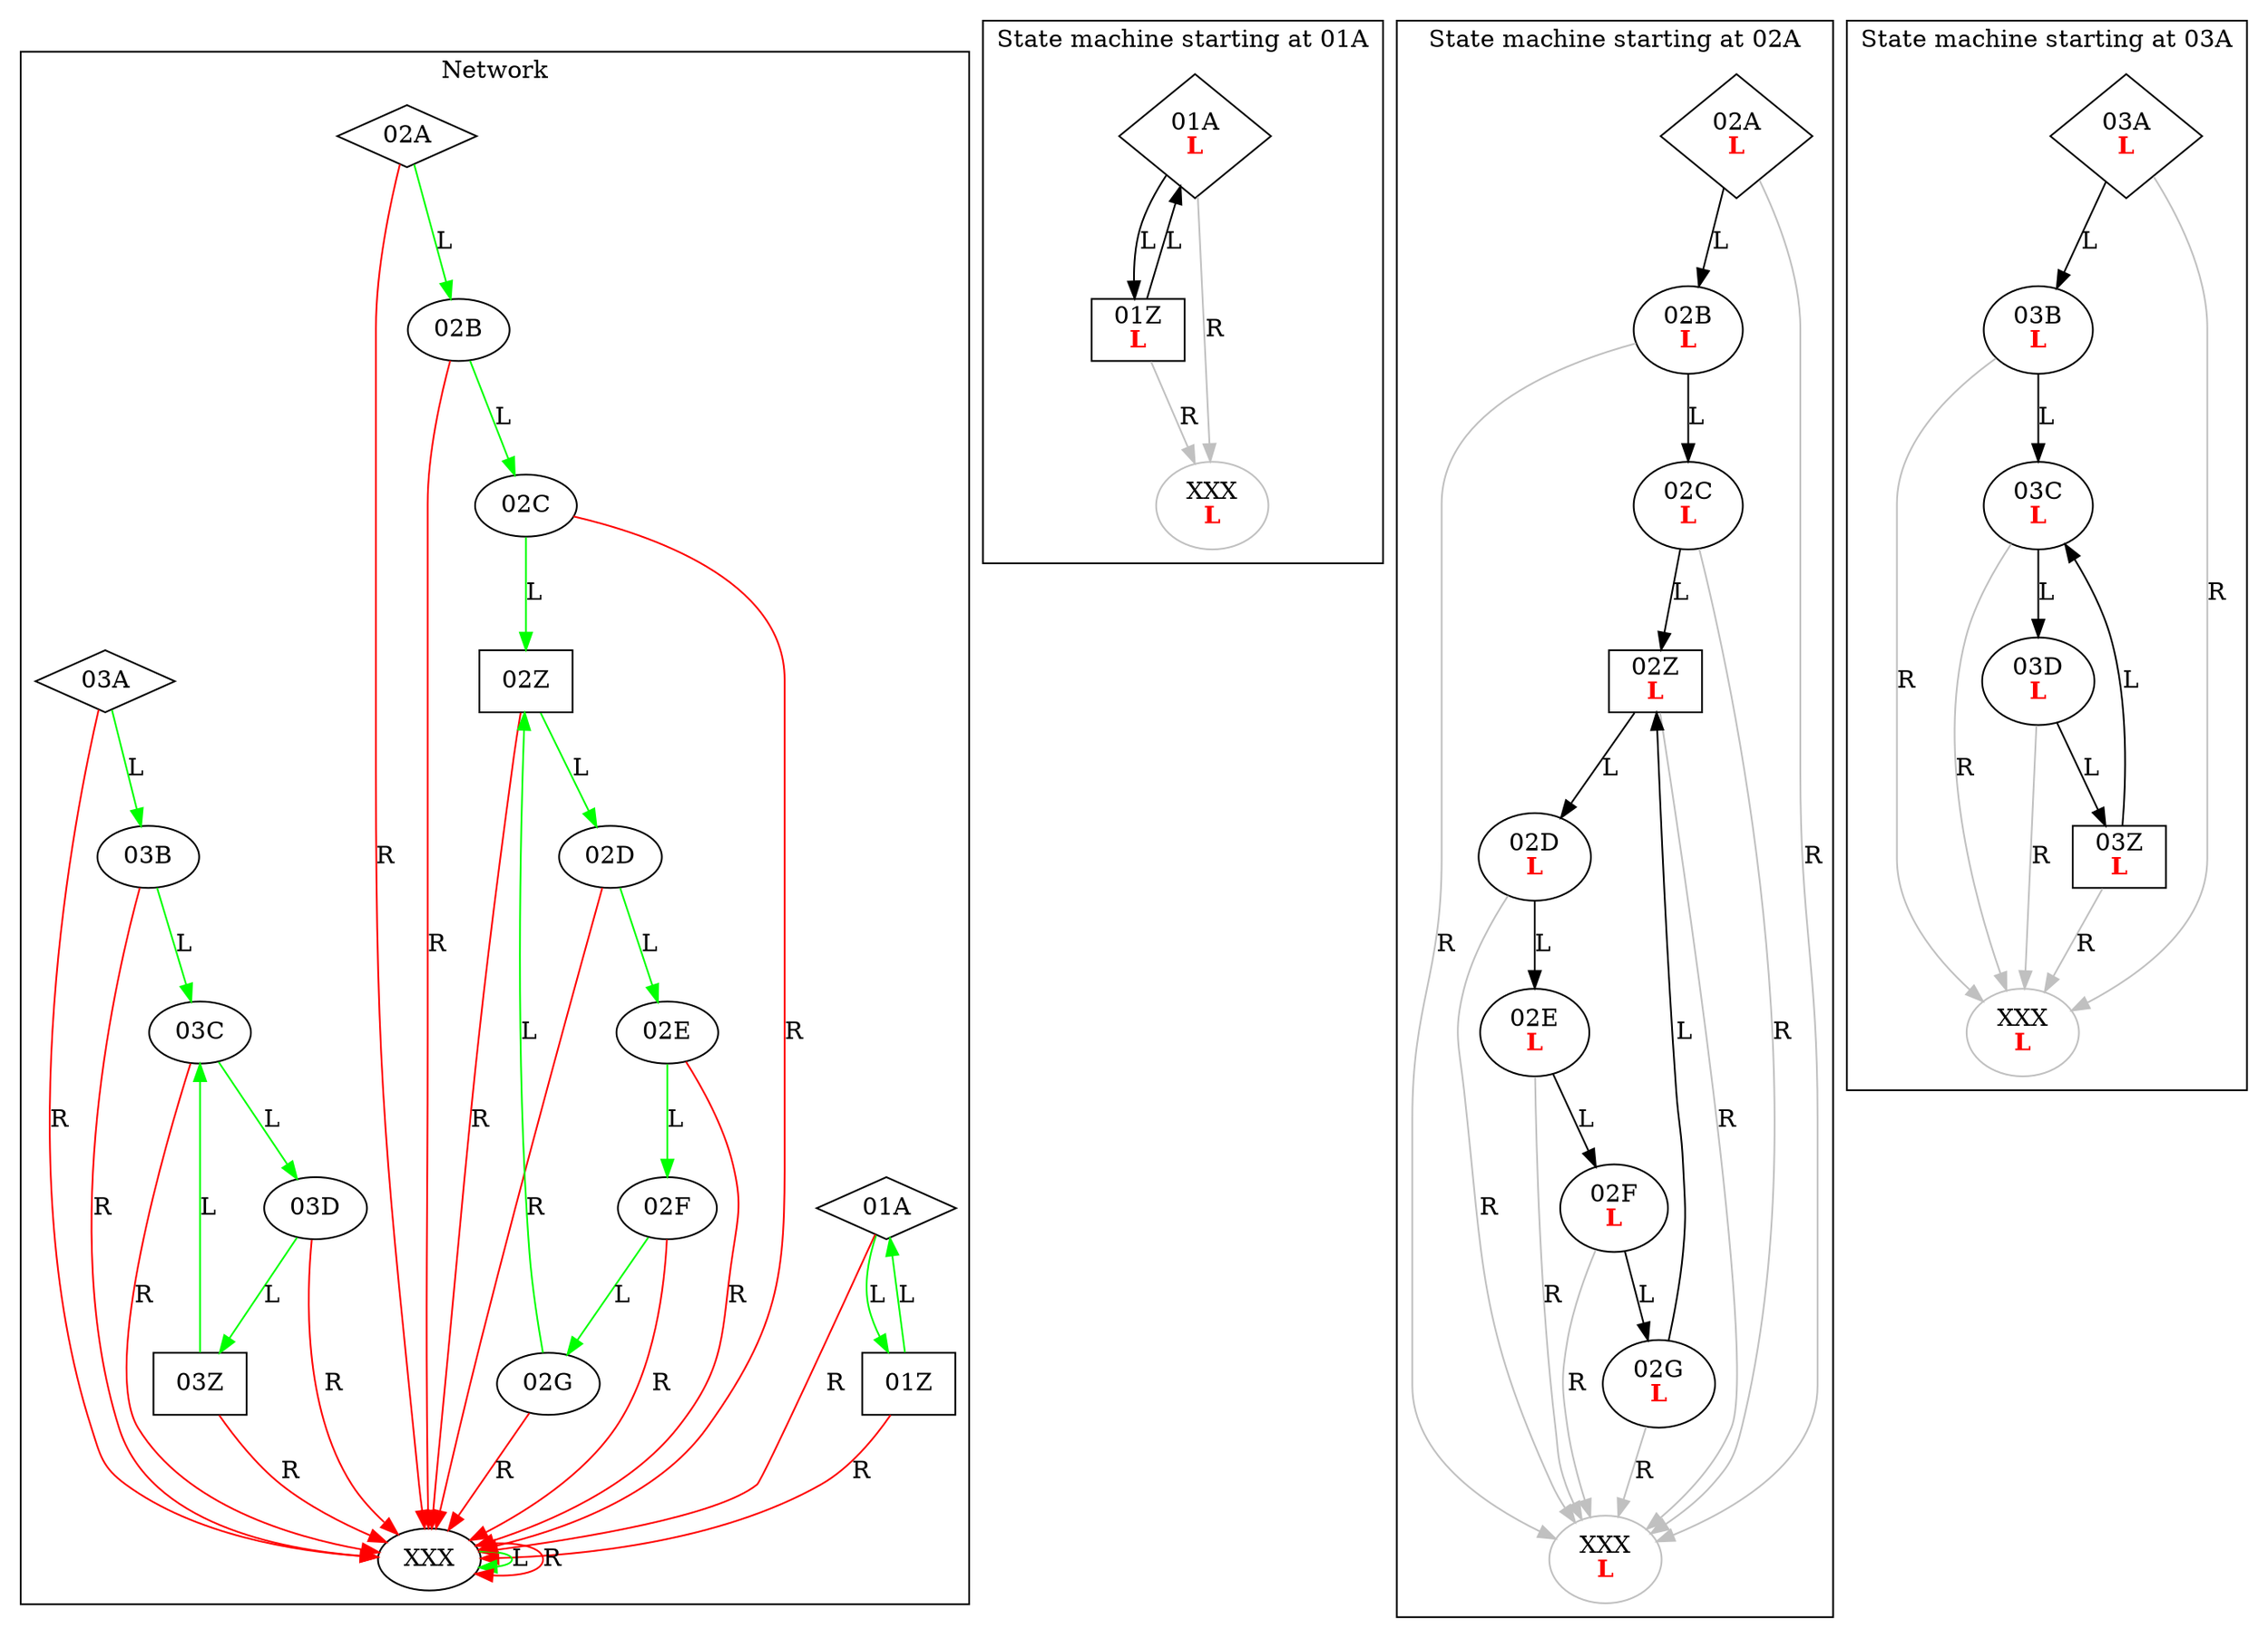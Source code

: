 digraph G {
	subgraph cluster {
	label = "Network"
	color=black
		_01A [label="01A",shape=diamond]
		_01A -> _01Z [color=green,label=L]
		_01A -> _XXX [color=red,label=R]
		_01Z [label="01Z",shape=rect]
		_01Z -> _01A [color=green,label=L]
		_01Z -> _XXX [color=red,label=R]
		_02A [label="02A",shape=diamond]
		_02A -> _02B [color=green,label=L]
		_02A -> _XXX [color=red,label=R]
		_02B [label="02B",shape=ellipse]
		_02B -> _02C [color=green,label=L]
		_02B -> _XXX [color=red,label=R]
		_02C [label="02C",shape=ellipse]
		_02C -> _02Z [color=green,label=L]
		_02C -> _XXX [color=red,label=R]
		_02Z [label="02Z",shape=rect]
		_02Z -> _02D [color=green,label=L]
		_02Z -> _XXX [color=red,label=R]
		_02D [label="02D",shape=ellipse]
		_02D -> _02E [color=green,label=L]
		_02D -> _XXX [color=red,label=R]
		_02E [label="02E",shape=ellipse]
		_02E -> _02F [color=green,label=L]
		_02E -> _XXX [color=red,label=R]
		_02F [label="02F",shape=ellipse]
		_02F -> _02G [color=green,label=L]
		_02F -> _XXX [color=red,label=R]
		_02G [label="02G",shape=ellipse]
		_02G -> _02Z [color=green,label=L]
		_02G -> _XXX [color=red,label=R]
		_03A [label="03A",shape=diamond]
		_03A -> _03B [color=green,label=L]
		_03A -> _XXX [color=red,label=R]
		_03B [label="03B",shape=ellipse]
		_03B -> _03C [color=green,label=L]
		_03B -> _XXX [color=red,label=R]
		_03C [label="03C",shape=ellipse]
		_03C -> _03D [color=green,label=L]
		_03C -> _XXX [color=red,label=R]
		_03D [label="03D",shape=ellipse]
		_03D -> _03Z [color=green,label=L]
		_03D -> _XXX [color=red,label=R]
		_03Z [label="03Z",shape=rect]
		_03Z -> _03C [color=green,label=L]
		_03Z -> _XXX [color=red,label=R]
		_XXX [label="XXX",shape=ellipse]
		_XXX -> _XXX [color=green,label=L]
		_XXX -> _XXX [color=red,label=R]
	}

	subgraph cluster_01A {
		label = "State machine starting at 01A"
		color = black
		_walk_01A_01A_0 [shape=diamond,label=<01A<br/><font color="red"><b>L</b></font>>]
		_walk_01A_01A_0 -> _walk_01A_01Z_0 [label=L]
		_walk_01A_01A_0 -> _walk_01A_XXX_0 [label=R,color=gray]
		_walk_01A_01Z_0 [shape=rect,label=<01Z<br/><font color="red"><b>L</b></font>>]
		_walk_01A_01Z_0 -> _walk_01A_01A_0 [label=L]
		_walk_01A_01Z_0 -> _walk_01A_XXX_0 [label=R,color=gray]
		_walk_01A_XXX_0 [shape=ellipse,label=<XXX<br/><font color="red"><b>L</b></font>>,color=gray]
	}

	subgraph cluster_02A {
		label = "State machine starting at 02A"
		color = black
		_walk_02A_02A_0 [shape=diamond,label=<02A<br/><font color="red"><b>L</b></font>>]
		_walk_02A_02A_0 -> _walk_02A_02B_0 [label=L]
		_walk_02A_02A_0 -> _walk_02A_XXX_0 [label=R,color=gray]
		_walk_02A_02B_0 [shape=ellipse,label=<02B<br/><font color="red"><b>L</b></font>>]
		_walk_02A_02B_0 -> _walk_02A_02C_0 [label=L]
		_walk_02A_02B_0 -> _walk_02A_XXX_0 [label=R,color=gray]
		_walk_02A_02C_0 [shape=ellipse,label=<02C<br/><font color="red"><b>L</b></font>>]
		_walk_02A_02C_0 -> _walk_02A_02Z_0 [label=L]
		_walk_02A_02C_0 -> _walk_02A_XXX_0 [label=R,color=gray]
		_walk_02A_02Z_0 [shape=rect,label=<02Z<br/><font color="red"><b>L</b></font>>]
		_walk_02A_02Z_0 -> _walk_02A_02D_0 [label=L]
		_walk_02A_02Z_0 -> _walk_02A_XXX_0 [label=R,color=gray]
		_walk_02A_02D_0 [shape=ellipse,label=<02D<br/><font color="red"><b>L</b></font>>]
		_walk_02A_02D_0 -> _walk_02A_02E_0 [label=L]
		_walk_02A_02D_0 -> _walk_02A_XXX_0 [label=R,color=gray]
		_walk_02A_02E_0 [shape=ellipse,label=<02E<br/><font color="red"><b>L</b></font>>]
		_walk_02A_02E_0 -> _walk_02A_02F_0 [label=L]
		_walk_02A_02E_0 -> _walk_02A_XXX_0 [label=R,color=gray]
		_walk_02A_02F_0 [shape=ellipse,label=<02F<br/><font color="red"><b>L</b></font>>]
		_walk_02A_02F_0 -> _walk_02A_02G_0 [label=L]
		_walk_02A_02F_0 -> _walk_02A_XXX_0 [label=R,color=gray]
		_walk_02A_02G_0 [shape=ellipse,label=<02G<br/><font color="red"><b>L</b></font>>]
		_walk_02A_02G_0 -> _walk_02A_02Z_0 [label=L]
		_walk_02A_02G_0 -> _walk_02A_XXX_0 [label=R,color=gray]
		_walk_02A_XXX_0 [shape=ellipse,label=<XXX<br/><font color="red"><b>L</b></font>>,color=gray]
	}

	subgraph cluster_03A {
		label = "State machine starting at 03A"
		color = black
		_walk_03A_03A_0 [shape=diamond,label=<03A<br/><font color="red"><b>L</b></font>>]
		_walk_03A_03A_0 -> _walk_03A_03B_0 [label=L]
		_walk_03A_03A_0 -> _walk_03A_XXX_0 [label=R,color=gray]
		_walk_03A_03B_0 [shape=ellipse,label=<03B<br/><font color="red"><b>L</b></font>>]
		_walk_03A_03B_0 -> _walk_03A_03C_0 [label=L]
		_walk_03A_03B_0 -> _walk_03A_XXX_0 [label=R,color=gray]
		_walk_03A_03C_0 [shape=ellipse,label=<03C<br/><font color="red"><b>L</b></font>>]
		_walk_03A_03C_0 -> _walk_03A_03D_0 [label=L]
		_walk_03A_03C_0 -> _walk_03A_XXX_0 [label=R,color=gray]
		_walk_03A_03D_0 [shape=ellipse,label=<03D<br/><font color="red"><b>L</b></font>>]
		_walk_03A_03D_0 -> _walk_03A_03Z_0 [label=L]
		_walk_03A_03D_0 -> _walk_03A_XXX_0 [label=R,color=gray]
		_walk_03A_03Z_0 [shape=rect,label=<03Z<br/><font color="red"><b>L</b></font>>]
		_walk_03A_03Z_0 -> _walk_03A_03C_0 [label=L]
		_walk_03A_03Z_0 -> _walk_03A_XXX_0 [label=R,color=gray]
		_walk_03A_XXX_0 [shape=ellipse,label=<XXX<br/><font color="red"><b>L</b></font>>,color=gray]
	}
}
